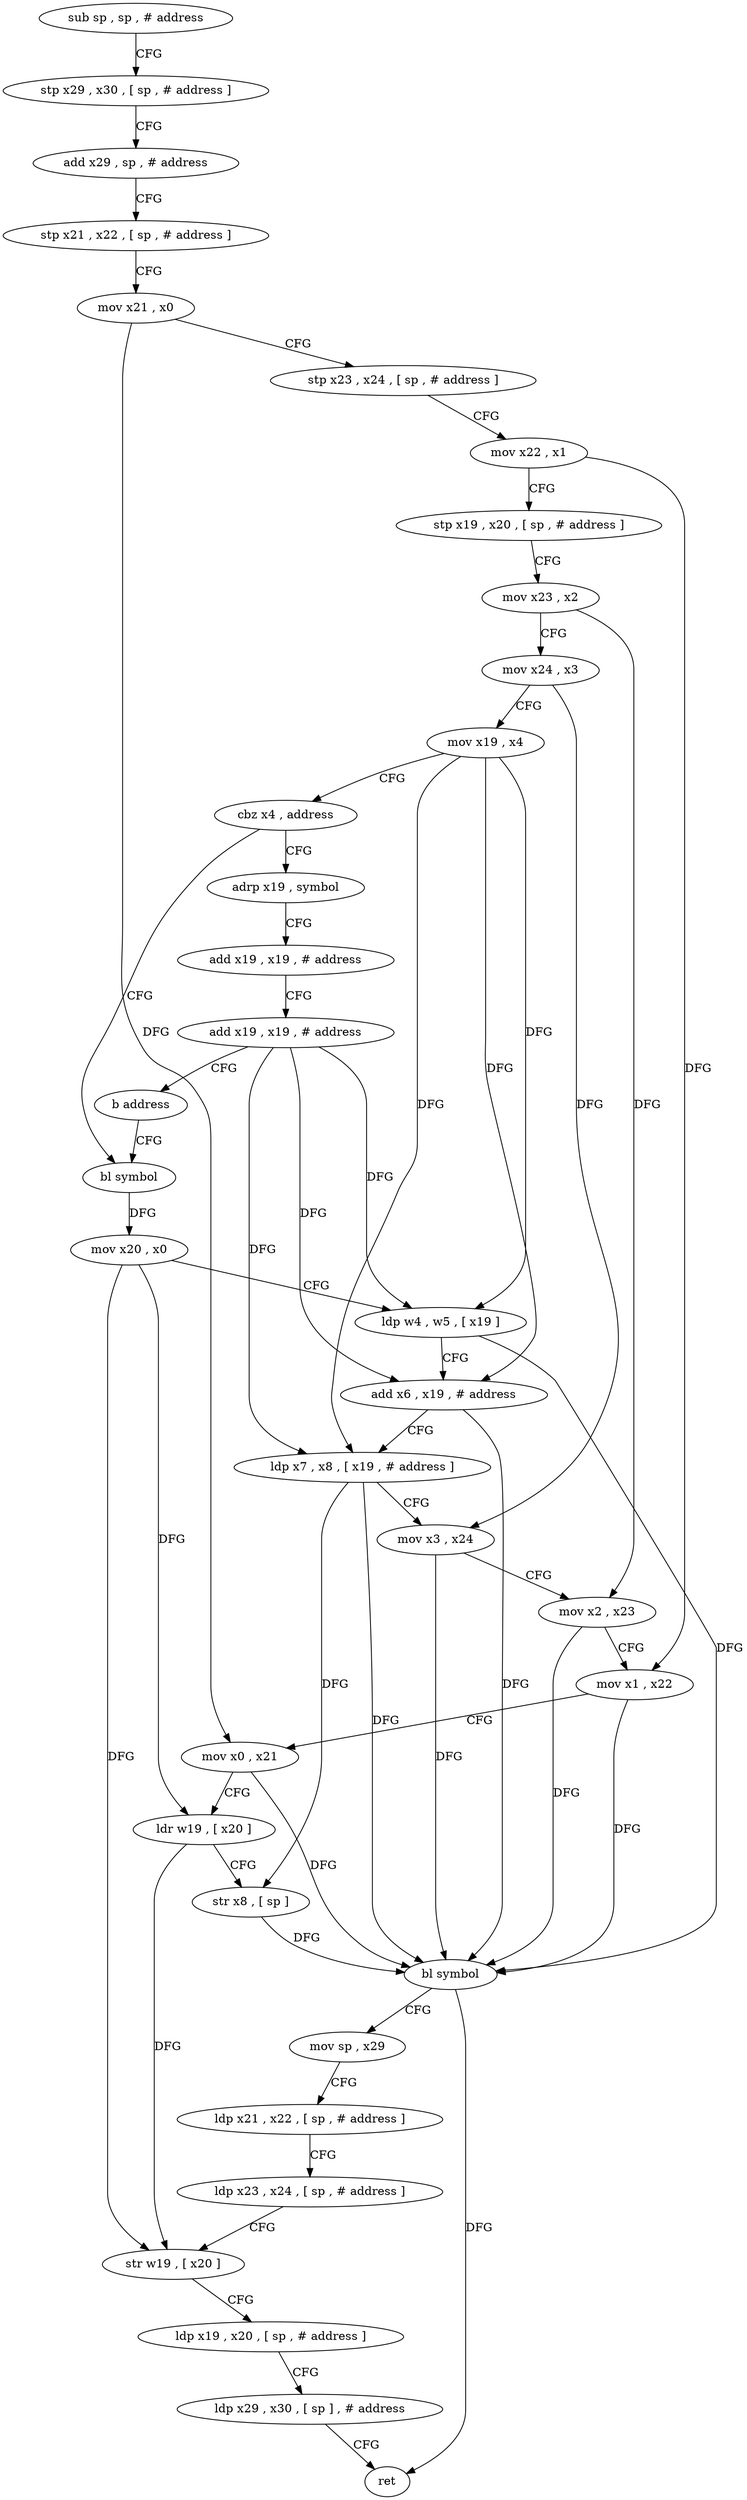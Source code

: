 digraph "func" {
"4210856" [label = "sub sp , sp , # address" ]
"4210860" [label = "stp x29 , x30 , [ sp , # address ]" ]
"4210864" [label = "add x29 , sp , # address" ]
"4210868" [label = "stp x21 , x22 , [ sp , # address ]" ]
"4210872" [label = "mov x21 , x0" ]
"4210876" [label = "stp x23 , x24 , [ sp , # address ]" ]
"4210880" [label = "mov x22 , x1" ]
"4210884" [label = "stp x19 , x20 , [ sp , # address ]" ]
"4210888" [label = "mov x23 , x2" ]
"4210892" [label = "mov x24 , x3" ]
"4210896" [label = "mov x19 , x4" ]
"4210900" [label = "cbz x4 , address" ]
"4210984" [label = "adrp x19 , symbol" ]
"4210904" [label = "bl symbol" ]
"4210988" [label = "add x19 , x19 , # address" ]
"4210992" [label = "add x19 , x19 , # address" ]
"4210996" [label = "b address" ]
"4210908" [label = "mov x20 , x0" ]
"4210912" [label = "ldp w4 , w5 , [ x19 ]" ]
"4210916" [label = "add x6 , x19 , # address" ]
"4210920" [label = "ldp x7 , x8 , [ x19 , # address ]" ]
"4210924" [label = "mov x3 , x24" ]
"4210928" [label = "mov x2 , x23" ]
"4210932" [label = "mov x1 , x22" ]
"4210936" [label = "mov x0 , x21" ]
"4210940" [label = "ldr w19 , [ x20 ]" ]
"4210944" [label = "str x8 , [ sp ]" ]
"4210948" [label = "bl symbol" ]
"4210952" [label = "mov sp , x29" ]
"4210956" [label = "ldp x21 , x22 , [ sp , # address ]" ]
"4210960" [label = "ldp x23 , x24 , [ sp , # address ]" ]
"4210964" [label = "str w19 , [ x20 ]" ]
"4210968" [label = "ldp x19 , x20 , [ sp , # address ]" ]
"4210972" [label = "ldp x29 , x30 , [ sp ] , # address" ]
"4210976" [label = "ret" ]
"4210856" -> "4210860" [ label = "CFG" ]
"4210860" -> "4210864" [ label = "CFG" ]
"4210864" -> "4210868" [ label = "CFG" ]
"4210868" -> "4210872" [ label = "CFG" ]
"4210872" -> "4210876" [ label = "CFG" ]
"4210872" -> "4210936" [ label = "DFG" ]
"4210876" -> "4210880" [ label = "CFG" ]
"4210880" -> "4210884" [ label = "CFG" ]
"4210880" -> "4210932" [ label = "DFG" ]
"4210884" -> "4210888" [ label = "CFG" ]
"4210888" -> "4210892" [ label = "CFG" ]
"4210888" -> "4210928" [ label = "DFG" ]
"4210892" -> "4210896" [ label = "CFG" ]
"4210892" -> "4210924" [ label = "DFG" ]
"4210896" -> "4210900" [ label = "CFG" ]
"4210896" -> "4210912" [ label = "DFG" ]
"4210896" -> "4210916" [ label = "DFG" ]
"4210896" -> "4210920" [ label = "DFG" ]
"4210900" -> "4210984" [ label = "CFG" ]
"4210900" -> "4210904" [ label = "CFG" ]
"4210984" -> "4210988" [ label = "CFG" ]
"4210904" -> "4210908" [ label = "DFG" ]
"4210988" -> "4210992" [ label = "CFG" ]
"4210992" -> "4210996" [ label = "CFG" ]
"4210992" -> "4210912" [ label = "DFG" ]
"4210992" -> "4210916" [ label = "DFG" ]
"4210992" -> "4210920" [ label = "DFG" ]
"4210996" -> "4210904" [ label = "CFG" ]
"4210908" -> "4210912" [ label = "CFG" ]
"4210908" -> "4210940" [ label = "DFG" ]
"4210908" -> "4210964" [ label = "DFG" ]
"4210912" -> "4210916" [ label = "CFG" ]
"4210912" -> "4210948" [ label = "DFG" ]
"4210916" -> "4210920" [ label = "CFG" ]
"4210916" -> "4210948" [ label = "DFG" ]
"4210920" -> "4210924" [ label = "CFG" ]
"4210920" -> "4210948" [ label = "DFG" ]
"4210920" -> "4210944" [ label = "DFG" ]
"4210924" -> "4210928" [ label = "CFG" ]
"4210924" -> "4210948" [ label = "DFG" ]
"4210928" -> "4210932" [ label = "CFG" ]
"4210928" -> "4210948" [ label = "DFG" ]
"4210932" -> "4210936" [ label = "CFG" ]
"4210932" -> "4210948" [ label = "DFG" ]
"4210936" -> "4210940" [ label = "CFG" ]
"4210936" -> "4210948" [ label = "DFG" ]
"4210940" -> "4210944" [ label = "CFG" ]
"4210940" -> "4210964" [ label = "DFG" ]
"4210944" -> "4210948" [ label = "DFG" ]
"4210948" -> "4210952" [ label = "CFG" ]
"4210948" -> "4210976" [ label = "DFG" ]
"4210952" -> "4210956" [ label = "CFG" ]
"4210956" -> "4210960" [ label = "CFG" ]
"4210960" -> "4210964" [ label = "CFG" ]
"4210964" -> "4210968" [ label = "CFG" ]
"4210968" -> "4210972" [ label = "CFG" ]
"4210972" -> "4210976" [ label = "CFG" ]
}
